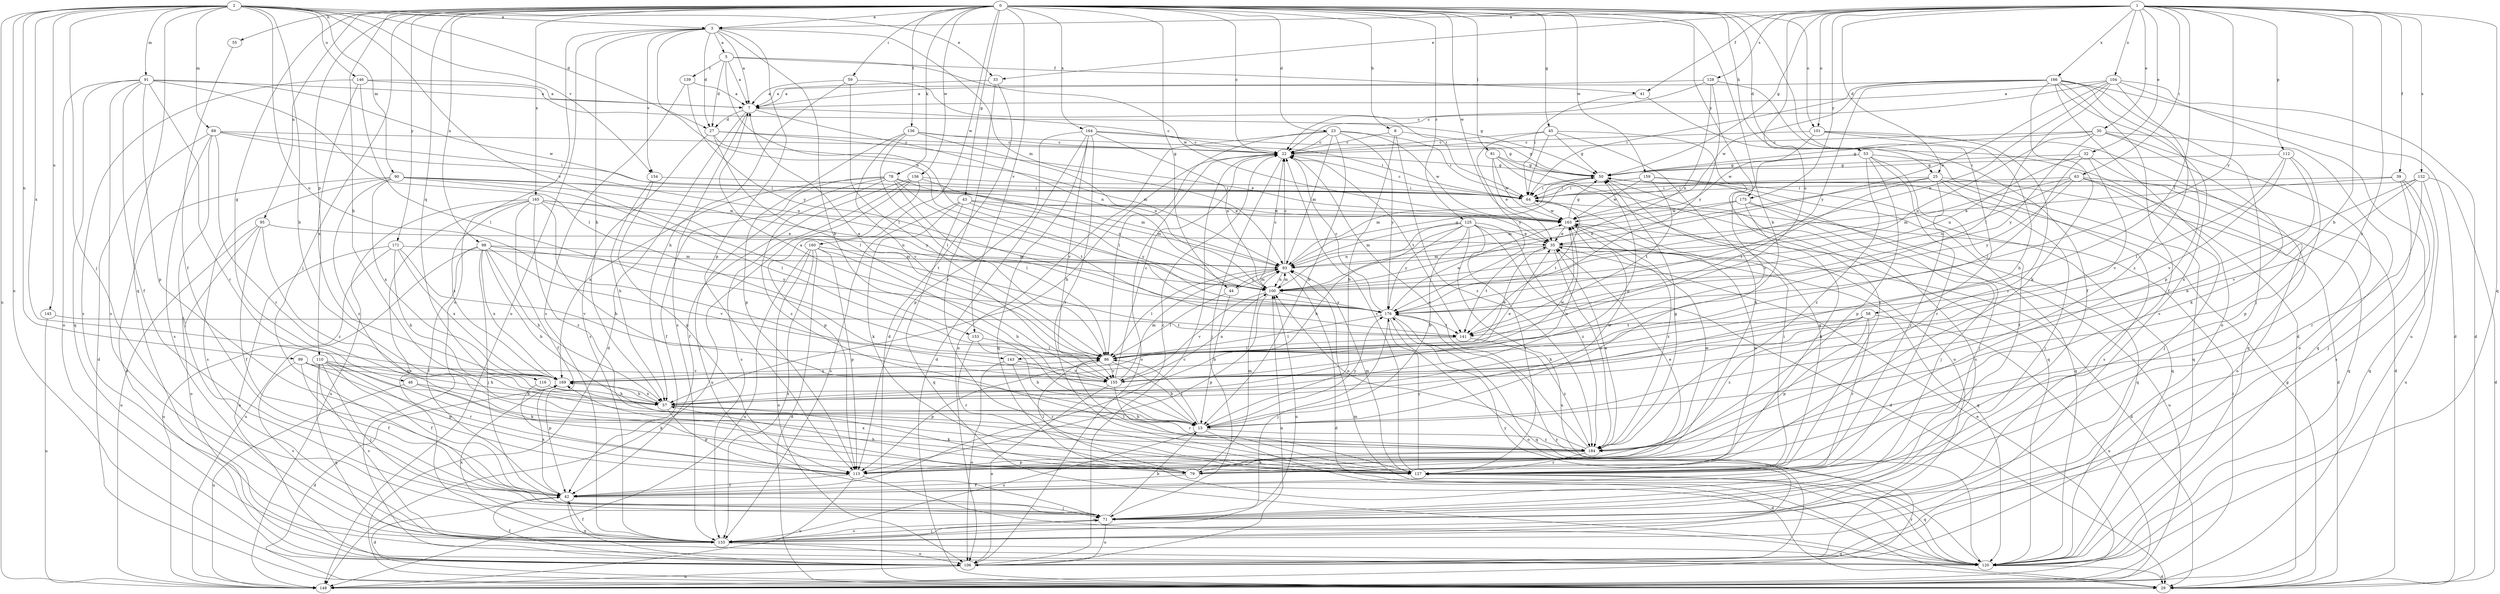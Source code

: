 strict digraph  {
0;
1;
2;
3;
5;
7;
8;
15;
22;
23;
25;
27;
29;
30;
32;
33;
35;
39;
41;
42;
43;
44;
45;
46;
50;
53;
55;
57;
58;
59;
63;
64;
71;
78;
79;
81;
86;
89;
90;
91;
93;
95;
98;
99;
100;
101;
104;
106;
110;
112;
113;
116;
120;
125;
127;
128;
132;
133;
136;
139;
141;
143;
145;
146;
148;
153;
154;
155;
156;
159;
160;
163;
164;
165;
166;
169;
171;
175;
176;
184;
0 -> 3  [label=a];
0 -> 8  [label=b];
0 -> 15  [label=b];
0 -> 22  [label=c];
0 -> 23  [label=d];
0 -> 25  [label=d];
0 -> 43  [label=g];
0 -> 44  [label=g];
0 -> 45  [label=g];
0 -> 46  [label=g];
0 -> 53  [label=h];
0 -> 55  [label=h];
0 -> 57  [label=h];
0 -> 58  [label=i];
0 -> 59  [label=i];
0 -> 71  [label=j];
0 -> 78  [label=k];
0 -> 81  [label=l];
0 -> 95  [label=n];
0 -> 98  [label=n];
0 -> 101  [label=o];
0 -> 110  [label=p];
0 -> 116  [label=q];
0 -> 125  [label=r];
0 -> 136  [label=t];
0 -> 153  [label=v];
0 -> 156  [label=w];
0 -> 159  [label=w];
0 -> 160  [label=w];
0 -> 163  [label=w];
0 -> 164  [label=x];
0 -> 165  [label=x];
0 -> 171  [label=y];
0 -> 175  [label=y];
1 -> 3  [label=a];
1 -> 15  [label=b];
1 -> 25  [label=d];
1 -> 30  [label=e];
1 -> 32  [label=e];
1 -> 33  [label=e];
1 -> 39  [label=f];
1 -> 41  [label=f];
1 -> 50  [label=g];
1 -> 63  [label=i];
1 -> 86  [label=l];
1 -> 101  [label=o];
1 -> 104  [label=o];
1 -> 112  [label=p];
1 -> 120  [label=q];
1 -> 128  [label=s];
1 -> 132  [label=s];
1 -> 143  [label=u];
1 -> 166  [label=x];
1 -> 175  [label=y];
1 -> 176  [label=y];
1 -> 184  [label=z];
2 -> 3  [label=a];
2 -> 15  [label=b];
2 -> 27  [label=d];
2 -> 33  [label=e];
2 -> 71  [label=j];
2 -> 89  [label=m];
2 -> 90  [label=m];
2 -> 91  [label=m];
2 -> 99  [label=n];
2 -> 106  [label=o];
2 -> 120  [label=q];
2 -> 143  [label=u];
2 -> 145  [label=u];
2 -> 146  [label=u];
2 -> 148  [label=u];
2 -> 153  [label=v];
2 -> 154  [label=v];
2 -> 169  [label=x];
3 -> 5  [label=a];
3 -> 7  [label=a];
3 -> 15  [label=b];
3 -> 27  [label=d];
3 -> 57  [label=h];
3 -> 93  [label=m];
3 -> 100  [label=n];
3 -> 106  [label=o];
3 -> 113  [label=p];
3 -> 148  [label=u];
3 -> 154  [label=v];
5 -> 7  [label=a];
5 -> 27  [label=d];
5 -> 41  [label=f];
5 -> 139  [label=t];
5 -> 163  [label=w];
5 -> 176  [label=y];
7 -> 22  [label=c];
7 -> 27  [label=d];
7 -> 29  [label=d];
7 -> 100  [label=n];
7 -> 133  [label=s];
8 -> 15  [label=b];
8 -> 22  [label=c];
8 -> 50  [label=g];
8 -> 184  [label=z];
15 -> 29  [label=d];
15 -> 86  [label=l];
15 -> 133  [label=s];
15 -> 163  [label=w];
15 -> 176  [label=y];
15 -> 184  [label=z];
22 -> 50  [label=g];
22 -> 57  [label=h];
22 -> 71  [label=j];
22 -> 106  [label=o];
22 -> 141  [label=t];
23 -> 15  [label=b];
23 -> 22  [label=c];
23 -> 64  [label=i];
23 -> 86  [label=l];
23 -> 93  [label=m];
23 -> 106  [label=o];
23 -> 163  [label=w];
23 -> 176  [label=y];
25 -> 29  [label=d];
25 -> 64  [label=i];
25 -> 71  [label=j];
25 -> 100  [label=n];
25 -> 127  [label=r];
25 -> 133  [label=s];
25 -> 141  [label=t];
27 -> 22  [label=c];
27 -> 35  [label=e];
27 -> 86  [label=l];
27 -> 93  [label=m];
27 -> 133  [label=s];
29 -> 50  [label=g];
30 -> 22  [label=c];
30 -> 50  [label=g];
30 -> 79  [label=k];
30 -> 100  [label=n];
30 -> 106  [label=o];
30 -> 120  [label=q];
30 -> 176  [label=y];
32 -> 29  [label=d];
32 -> 50  [label=g];
32 -> 86  [label=l];
32 -> 100  [label=n];
32 -> 155  [label=v];
33 -> 7  [label=a];
33 -> 29  [label=d];
33 -> 127  [label=r];
35 -> 29  [label=d];
35 -> 93  [label=m];
35 -> 120  [label=q];
35 -> 141  [label=t];
35 -> 184  [label=z];
39 -> 35  [label=e];
39 -> 64  [label=i];
39 -> 71  [label=j];
39 -> 120  [label=q];
39 -> 133  [label=s];
41 -> 29  [label=d];
41 -> 64  [label=i];
42 -> 22  [label=c];
42 -> 29  [label=d];
42 -> 71  [label=j];
42 -> 106  [label=o];
42 -> 169  [label=x];
43 -> 79  [label=k];
43 -> 93  [label=m];
43 -> 120  [label=q];
43 -> 133  [label=s];
43 -> 163  [label=w];
43 -> 176  [label=y];
44 -> 15  [label=b];
44 -> 86  [label=l];
44 -> 93  [label=m];
45 -> 22  [label=c];
45 -> 50  [label=g];
45 -> 64  [label=i];
45 -> 79  [label=k];
45 -> 127  [label=r];
45 -> 176  [label=y];
46 -> 57  [label=h];
46 -> 79  [label=k];
46 -> 148  [label=u];
50 -> 64  [label=i];
50 -> 93  [label=m];
50 -> 120  [label=q];
50 -> 133  [label=s];
53 -> 42  [label=f];
53 -> 50  [label=g];
53 -> 113  [label=p];
53 -> 120  [label=q];
53 -> 127  [label=r];
53 -> 155  [label=v];
53 -> 184  [label=z];
55 -> 42  [label=f];
57 -> 15  [label=b];
57 -> 50  [label=g];
57 -> 79  [label=k];
57 -> 113  [label=p];
57 -> 163  [label=w];
57 -> 169  [label=x];
58 -> 57  [label=h];
58 -> 113  [label=p];
58 -> 127  [label=r];
58 -> 141  [label=t];
58 -> 148  [label=u];
58 -> 184  [label=z];
59 -> 7  [label=a];
59 -> 57  [label=h];
59 -> 64  [label=i];
59 -> 86  [label=l];
63 -> 64  [label=i];
63 -> 71  [label=j];
63 -> 93  [label=m];
63 -> 100  [label=n];
63 -> 106  [label=o];
63 -> 120  [label=q];
63 -> 176  [label=y];
64 -> 22  [label=c];
64 -> 141  [label=t];
64 -> 163  [label=w];
71 -> 15  [label=b];
71 -> 106  [label=o];
71 -> 133  [label=s];
78 -> 42  [label=f];
78 -> 64  [label=i];
78 -> 71  [label=j];
78 -> 86  [label=l];
78 -> 93  [label=m];
78 -> 141  [label=t];
78 -> 169  [label=x];
78 -> 184  [label=z];
79 -> 42  [label=f];
79 -> 57  [label=h];
79 -> 86  [label=l];
79 -> 93  [label=m];
79 -> 163  [label=w];
81 -> 35  [label=e];
81 -> 50  [label=g];
81 -> 106  [label=o];
81 -> 120  [label=q];
81 -> 163  [label=w];
86 -> 7  [label=a];
86 -> 15  [label=b];
86 -> 35  [label=e];
86 -> 113  [label=p];
86 -> 155  [label=v];
86 -> 169  [label=x];
89 -> 22  [label=c];
89 -> 29  [label=d];
89 -> 64  [label=i];
89 -> 71  [label=j];
89 -> 100  [label=n];
89 -> 127  [label=r];
89 -> 133  [label=s];
90 -> 35  [label=e];
90 -> 64  [label=i];
90 -> 86  [label=l];
90 -> 106  [label=o];
90 -> 133  [label=s];
90 -> 169  [label=x];
90 -> 176  [label=y];
90 -> 184  [label=z];
91 -> 7  [label=a];
91 -> 42  [label=f];
91 -> 86  [label=l];
91 -> 106  [label=o];
91 -> 113  [label=p];
91 -> 120  [label=q];
91 -> 127  [label=r];
91 -> 133  [label=s];
91 -> 163  [label=w];
93 -> 22  [label=c];
93 -> 29  [label=d];
93 -> 50  [label=g];
93 -> 86  [label=l];
93 -> 100  [label=n];
93 -> 44  [label=j];
95 -> 35  [label=e];
95 -> 42  [label=f];
95 -> 106  [label=o];
95 -> 148  [label=u];
95 -> 184  [label=z];
98 -> 15  [label=b];
98 -> 42  [label=f];
98 -> 57  [label=h];
98 -> 71  [label=j];
98 -> 93  [label=m];
98 -> 148  [label=u];
98 -> 155  [label=v];
98 -> 169  [label=x];
98 -> 176  [label=y];
99 -> 42  [label=f];
99 -> 57  [label=h];
99 -> 127  [label=r];
99 -> 133  [label=s];
99 -> 155  [label=v];
100 -> 22  [label=c];
100 -> 93  [label=m];
100 -> 113  [label=p];
100 -> 155  [label=v];
100 -> 176  [label=y];
101 -> 22  [label=c];
101 -> 57  [label=h];
101 -> 120  [label=q];
101 -> 163  [label=w];
101 -> 184  [label=z];
104 -> 7  [label=a];
104 -> 22  [label=c];
104 -> 29  [label=d];
104 -> 35  [label=e];
104 -> 86  [label=l];
104 -> 100  [label=n];
104 -> 148  [label=u];
104 -> 184  [label=z];
106 -> 22  [label=c];
106 -> 42  [label=f];
106 -> 100  [label=n];
106 -> 148  [label=u];
110 -> 42  [label=f];
110 -> 71  [label=j];
110 -> 79  [label=k];
110 -> 113  [label=p];
110 -> 120  [label=q];
110 -> 133  [label=s];
110 -> 169  [label=x];
112 -> 15  [label=b];
112 -> 50  [label=g];
112 -> 86  [label=l];
112 -> 113  [label=p];
112 -> 155  [label=v];
113 -> 35  [label=e];
113 -> 42  [label=f];
113 -> 120  [label=q];
113 -> 148  [label=u];
116 -> 57  [label=h];
116 -> 113  [label=p];
120 -> 29  [label=d];
120 -> 93  [label=m];
120 -> 127  [label=r];
120 -> 176  [label=y];
125 -> 15  [label=b];
125 -> 29  [label=d];
125 -> 35  [label=e];
125 -> 57  [label=h];
125 -> 93  [label=m];
125 -> 100  [label=n];
125 -> 127  [label=r];
125 -> 148  [label=u];
125 -> 176  [label=y];
125 -> 184  [label=z];
127 -> 22  [label=c];
127 -> 50  [label=g];
127 -> 64  [label=i];
127 -> 86  [label=l];
127 -> 93  [label=m];
127 -> 120  [label=q];
127 -> 163  [label=w];
127 -> 169  [label=x];
127 -> 176  [label=y];
128 -> 7  [label=a];
128 -> 22  [label=c];
128 -> 42  [label=f];
128 -> 100  [label=n];
128 -> 176  [label=y];
132 -> 29  [label=d];
132 -> 64  [label=i];
132 -> 127  [label=r];
132 -> 148  [label=u];
132 -> 155  [label=v];
132 -> 169  [label=x];
133 -> 42  [label=f];
133 -> 71  [label=j];
133 -> 100  [label=n];
133 -> 106  [label=o];
133 -> 120  [label=q];
133 -> 169  [label=x];
133 -> 176  [label=y];
136 -> 22  [label=c];
136 -> 64  [label=i];
136 -> 86  [label=l];
136 -> 100  [label=n];
136 -> 113  [label=p];
136 -> 155  [label=v];
139 -> 7  [label=a];
139 -> 133  [label=s];
139 -> 176  [label=y];
141 -> 86  [label=l];
141 -> 184  [label=z];
143 -> 106  [label=o];
143 -> 127  [label=r];
143 -> 155  [label=v];
145 -> 141  [label=t];
145 -> 148  [label=u];
146 -> 7  [label=a];
146 -> 50  [label=g];
146 -> 86  [label=l];
146 -> 133  [label=s];
146 -> 169  [label=x];
148 -> 35  [label=e];
148 -> 64  [label=i];
153 -> 15  [label=b];
153 -> 86  [label=l];
153 -> 127  [label=r];
154 -> 57  [label=h];
154 -> 64  [label=i];
154 -> 113  [label=p];
155 -> 7  [label=a];
155 -> 22  [label=c];
155 -> 93  [label=m];
155 -> 100  [label=n];
155 -> 106  [label=o];
155 -> 127  [label=r];
156 -> 42  [label=f];
156 -> 64  [label=i];
156 -> 100  [label=n];
156 -> 113  [label=p];
156 -> 133  [label=s];
156 -> 148  [label=u];
159 -> 64  [label=i];
159 -> 71  [label=j];
159 -> 120  [label=q];
159 -> 141  [label=t];
159 -> 163  [label=w];
160 -> 15  [label=b];
160 -> 29  [label=d];
160 -> 93  [label=m];
160 -> 106  [label=o];
160 -> 113  [label=p];
160 -> 133  [label=s];
160 -> 148  [label=u];
163 -> 35  [label=e];
163 -> 50  [label=g];
163 -> 148  [label=u];
163 -> 184  [label=z];
164 -> 22  [label=c];
164 -> 29  [label=d];
164 -> 50  [label=g];
164 -> 100  [label=n];
164 -> 113  [label=p];
164 -> 120  [label=q];
164 -> 127  [label=r];
164 -> 155  [label=v];
165 -> 15  [label=b];
165 -> 42  [label=f];
165 -> 100  [label=n];
165 -> 133  [label=s];
165 -> 141  [label=t];
165 -> 148  [label=u];
165 -> 163  [label=w];
165 -> 169  [label=x];
165 -> 184  [label=z];
166 -> 7  [label=a];
166 -> 29  [label=d];
166 -> 42  [label=f];
166 -> 64  [label=i];
166 -> 71  [label=j];
166 -> 79  [label=k];
166 -> 106  [label=o];
166 -> 113  [label=p];
166 -> 133  [label=s];
166 -> 163  [label=w];
166 -> 176  [label=y];
169 -> 29  [label=d];
169 -> 35  [label=e];
169 -> 57  [label=h];
169 -> 163  [label=w];
171 -> 57  [label=h];
171 -> 93  [label=m];
171 -> 106  [label=o];
171 -> 148  [label=u];
171 -> 155  [label=v];
171 -> 169  [label=x];
175 -> 71  [label=j];
175 -> 79  [label=k];
175 -> 93  [label=m];
175 -> 120  [label=q];
175 -> 163  [label=w];
176 -> 22  [label=c];
176 -> 71  [label=j];
176 -> 86  [label=l];
176 -> 106  [label=o];
176 -> 120  [label=q];
176 -> 141  [label=t];
176 -> 163  [label=w];
184 -> 22  [label=c];
184 -> 35  [label=e];
184 -> 50  [label=g];
184 -> 79  [label=k];
184 -> 100  [label=n];
184 -> 113  [label=p];
184 -> 127  [label=r];
}
